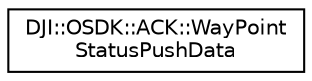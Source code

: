 digraph "Graphical Class Hierarchy"
{
 // INTERACTIVE_SVG=YES
 // LATEX_PDF_SIZE
  edge [fontname="Helvetica",fontsize="10",labelfontname="Helvetica",labelfontsize="10"];
  node [fontname="Helvetica",fontsize="10",shape=record];
  rankdir="LR";
  Node0 [label="DJI::OSDK::ACK::WayPoint\lStatusPushData",height=0.2,width=0.4,color="black", fillcolor="white", style="filled",URL="$structDJI_1_1OSDK_1_1ACK_1_1WayPointStatusPushData.html",tooltip="This struct captures PushData while ground-station is enabled on Assistant's SDK Page,..."];
}
